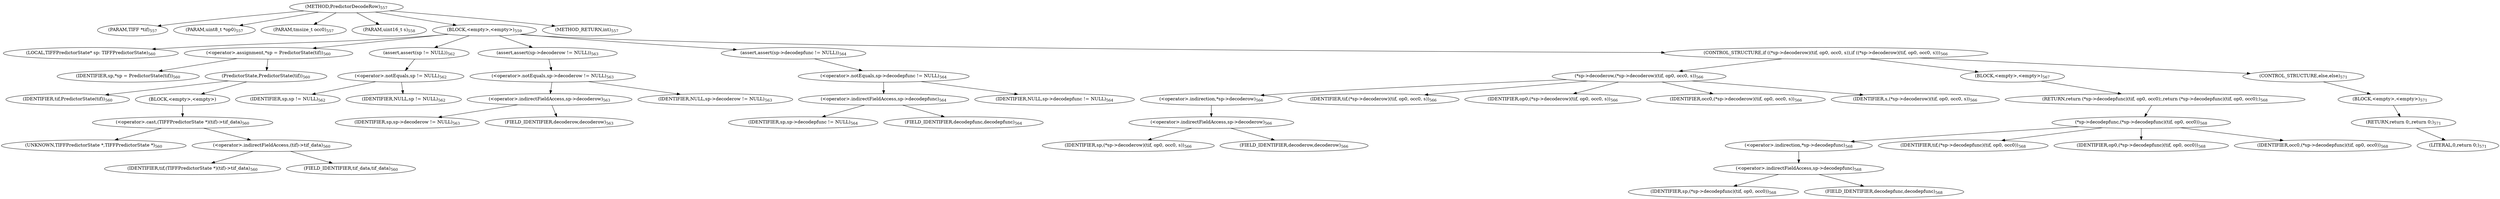 digraph "PredictorDecodeRow" {  
"37604" [label = <(METHOD,PredictorDecodeRow)<SUB>557</SUB>> ]
"37605" [label = <(PARAM,TIFF *tif)<SUB>557</SUB>> ]
"37606" [label = <(PARAM,uint8_t *op0)<SUB>557</SUB>> ]
"37607" [label = <(PARAM,tmsize_t occ0)<SUB>557</SUB>> ]
"37608" [label = <(PARAM,uint16_t s)<SUB>558</SUB>> ]
"37609" [label = <(BLOCK,&lt;empty&gt;,&lt;empty&gt;)<SUB>559</SUB>> ]
"37610" [label = <(LOCAL,TIFFPredictorState* sp: TIFFPredictorState)<SUB>560</SUB>> ]
"37611" [label = <(&lt;operator&gt;.assignment,*sp = PredictorState(tif))<SUB>560</SUB>> ]
"37612" [label = <(IDENTIFIER,sp,*sp = PredictorState(tif))<SUB>560</SUB>> ]
"37613" [label = <(PredictorState,PredictorState(tif))<SUB>560</SUB>> ]
"37614" [label = <(IDENTIFIER,tif,PredictorState(tif))<SUB>560</SUB>> ]
"37615" [label = <(BLOCK,&lt;empty&gt;,&lt;empty&gt;)> ]
"37616" [label = <(&lt;operator&gt;.cast,(TIFFPredictorState *)(tif)-&gt;tif_data)<SUB>560</SUB>> ]
"37617" [label = <(UNKNOWN,TIFFPredictorState *,TIFFPredictorState *)<SUB>560</SUB>> ]
"37618" [label = <(&lt;operator&gt;.indirectFieldAccess,(tif)-&gt;tif_data)<SUB>560</SUB>> ]
"37619" [label = <(IDENTIFIER,tif,(TIFFPredictorState *)(tif)-&gt;tif_data)<SUB>560</SUB>> ]
"37620" [label = <(FIELD_IDENTIFIER,tif_data,tif_data)<SUB>560</SUB>> ]
"37621" [label = <(assert,assert(sp != NULL))<SUB>562</SUB>> ]
"37622" [label = <(&lt;operator&gt;.notEquals,sp != NULL)<SUB>562</SUB>> ]
"37623" [label = <(IDENTIFIER,sp,sp != NULL)<SUB>562</SUB>> ]
"37624" [label = <(IDENTIFIER,NULL,sp != NULL)<SUB>562</SUB>> ]
"37625" [label = <(assert,assert(sp-&gt;decoderow != NULL))<SUB>563</SUB>> ]
"37626" [label = <(&lt;operator&gt;.notEquals,sp-&gt;decoderow != NULL)<SUB>563</SUB>> ]
"37627" [label = <(&lt;operator&gt;.indirectFieldAccess,sp-&gt;decoderow)<SUB>563</SUB>> ]
"37628" [label = <(IDENTIFIER,sp,sp-&gt;decoderow != NULL)<SUB>563</SUB>> ]
"37629" [label = <(FIELD_IDENTIFIER,decoderow,decoderow)<SUB>563</SUB>> ]
"37630" [label = <(IDENTIFIER,NULL,sp-&gt;decoderow != NULL)<SUB>563</SUB>> ]
"37631" [label = <(assert,assert(sp-&gt;decodepfunc != NULL))<SUB>564</SUB>> ]
"37632" [label = <(&lt;operator&gt;.notEquals,sp-&gt;decodepfunc != NULL)<SUB>564</SUB>> ]
"37633" [label = <(&lt;operator&gt;.indirectFieldAccess,sp-&gt;decodepfunc)<SUB>564</SUB>> ]
"37634" [label = <(IDENTIFIER,sp,sp-&gt;decodepfunc != NULL)<SUB>564</SUB>> ]
"37635" [label = <(FIELD_IDENTIFIER,decodepfunc,decodepfunc)<SUB>564</SUB>> ]
"37636" [label = <(IDENTIFIER,NULL,sp-&gt;decodepfunc != NULL)<SUB>564</SUB>> ]
"37637" [label = <(CONTROL_STRUCTURE,if ((*sp-&gt;decoderow)(tif, op0, occ0, s)),if ((*sp-&gt;decoderow)(tif, op0, occ0, s)))<SUB>566</SUB>> ]
"37638" [label = <(*sp-&gt;decoderow,(*sp-&gt;decoderow)(tif, op0, occ0, s))<SUB>566</SUB>> ]
"37639" [label = <(&lt;operator&gt;.indirection,*sp-&gt;decoderow)<SUB>566</SUB>> ]
"37640" [label = <(&lt;operator&gt;.indirectFieldAccess,sp-&gt;decoderow)<SUB>566</SUB>> ]
"37641" [label = <(IDENTIFIER,sp,(*sp-&gt;decoderow)(tif, op0, occ0, s))<SUB>566</SUB>> ]
"37642" [label = <(FIELD_IDENTIFIER,decoderow,decoderow)<SUB>566</SUB>> ]
"37643" [label = <(IDENTIFIER,tif,(*sp-&gt;decoderow)(tif, op0, occ0, s))<SUB>566</SUB>> ]
"37644" [label = <(IDENTIFIER,op0,(*sp-&gt;decoderow)(tif, op0, occ0, s))<SUB>566</SUB>> ]
"37645" [label = <(IDENTIFIER,occ0,(*sp-&gt;decoderow)(tif, op0, occ0, s))<SUB>566</SUB>> ]
"37646" [label = <(IDENTIFIER,s,(*sp-&gt;decoderow)(tif, op0, occ0, s))<SUB>566</SUB>> ]
"37647" [label = <(BLOCK,&lt;empty&gt;,&lt;empty&gt;)<SUB>567</SUB>> ]
"37648" [label = <(RETURN,return (*sp-&gt;decodepfunc)(tif, op0, occ0);,return (*sp-&gt;decodepfunc)(tif, op0, occ0);)<SUB>568</SUB>> ]
"37649" [label = <(*sp-&gt;decodepfunc,(*sp-&gt;decodepfunc)(tif, op0, occ0))<SUB>568</SUB>> ]
"37650" [label = <(&lt;operator&gt;.indirection,*sp-&gt;decodepfunc)<SUB>568</SUB>> ]
"37651" [label = <(&lt;operator&gt;.indirectFieldAccess,sp-&gt;decodepfunc)<SUB>568</SUB>> ]
"37652" [label = <(IDENTIFIER,sp,(*sp-&gt;decodepfunc)(tif, op0, occ0))<SUB>568</SUB>> ]
"37653" [label = <(FIELD_IDENTIFIER,decodepfunc,decodepfunc)<SUB>568</SUB>> ]
"37654" [label = <(IDENTIFIER,tif,(*sp-&gt;decodepfunc)(tif, op0, occ0))<SUB>568</SUB>> ]
"37655" [label = <(IDENTIFIER,op0,(*sp-&gt;decodepfunc)(tif, op0, occ0))<SUB>568</SUB>> ]
"37656" [label = <(IDENTIFIER,occ0,(*sp-&gt;decodepfunc)(tif, op0, occ0))<SUB>568</SUB>> ]
"37657" [label = <(CONTROL_STRUCTURE,else,else)<SUB>571</SUB>> ]
"37658" [label = <(BLOCK,&lt;empty&gt;,&lt;empty&gt;)<SUB>571</SUB>> ]
"37659" [label = <(RETURN,return 0;,return 0;)<SUB>571</SUB>> ]
"37660" [label = <(LITERAL,0,return 0;)<SUB>571</SUB>> ]
"37661" [label = <(METHOD_RETURN,int)<SUB>557</SUB>> ]
  "37604" -> "37605" 
  "37604" -> "37606" 
  "37604" -> "37607" 
  "37604" -> "37608" 
  "37604" -> "37609" 
  "37604" -> "37661" 
  "37609" -> "37610" 
  "37609" -> "37611" 
  "37609" -> "37621" 
  "37609" -> "37625" 
  "37609" -> "37631" 
  "37609" -> "37637" 
  "37611" -> "37612" 
  "37611" -> "37613" 
  "37613" -> "37614" 
  "37613" -> "37615" 
  "37615" -> "37616" 
  "37616" -> "37617" 
  "37616" -> "37618" 
  "37618" -> "37619" 
  "37618" -> "37620" 
  "37621" -> "37622" 
  "37622" -> "37623" 
  "37622" -> "37624" 
  "37625" -> "37626" 
  "37626" -> "37627" 
  "37626" -> "37630" 
  "37627" -> "37628" 
  "37627" -> "37629" 
  "37631" -> "37632" 
  "37632" -> "37633" 
  "37632" -> "37636" 
  "37633" -> "37634" 
  "37633" -> "37635" 
  "37637" -> "37638" 
  "37637" -> "37647" 
  "37637" -> "37657" 
  "37638" -> "37639" 
  "37638" -> "37643" 
  "37638" -> "37644" 
  "37638" -> "37645" 
  "37638" -> "37646" 
  "37639" -> "37640" 
  "37640" -> "37641" 
  "37640" -> "37642" 
  "37647" -> "37648" 
  "37648" -> "37649" 
  "37649" -> "37650" 
  "37649" -> "37654" 
  "37649" -> "37655" 
  "37649" -> "37656" 
  "37650" -> "37651" 
  "37651" -> "37652" 
  "37651" -> "37653" 
  "37657" -> "37658" 
  "37658" -> "37659" 
  "37659" -> "37660" 
}
